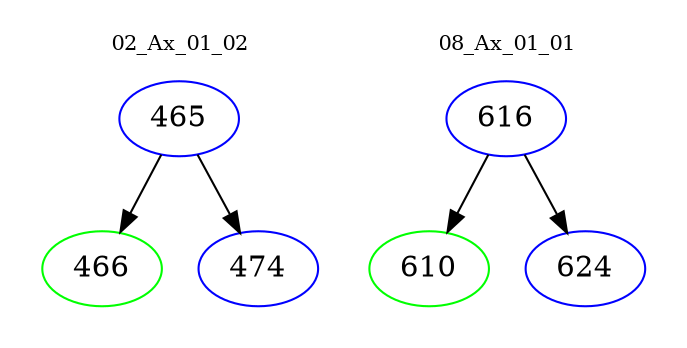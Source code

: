 digraph{
subgraph cluster_0 {
color = white
label = "02_Ax_01_02";
fontsize=10;
T0_465 [label="465", color="blue"]
T0_465 -> T0_466 [color="black"]
T0_466 [label="466", color="green"]
T0_465 -> T0_474 [color="black"]
T0_474 [label="474", color="blue"]
}
subgraph cluster_1 {
color = white
label = "08_Ax_01_01";
fontsize=10;
T1_616 [label="616", color="blue"]
T1_616 -> T1_610 [color="black"]
T1_610 [label="610", color="green"]
T1_616 -> T1_624 [color="black"]
T1_624 [label="624", color="blue"]
}
}

